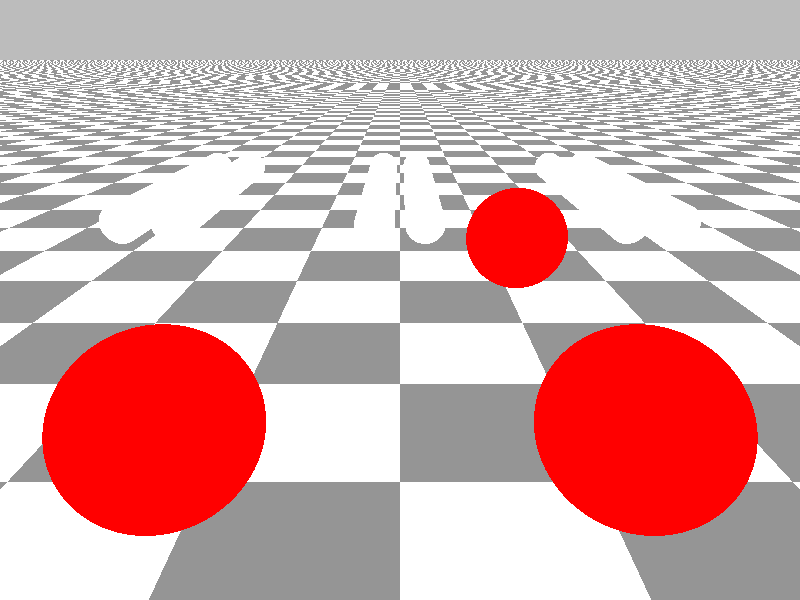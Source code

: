 #version 3.7;

#include "colors.inc"
#include "shapes.inc"

#local debugMode = 1;
#if (debugMode)
    global_settings {
        assumed_gamma 1
    }
#end

// ----------------------------------------
// Lamp
// ----------------------------------------

#macro Lamp(length, lampRadius, status)
    #local gap = 0.02;
    #local LampBody = union {
        cylinder {
            <-lampRadius - gap/2, 0, -length/2>,
            <-lampRadius - gap/2, 0, length/2>,
            lampRadius
        }

        cylinder {
            <lampRadius + gap/2, 0, -length/2>,
            <lampRadius + gap/2, 0, length/2>,
            lampRadius
        }

        pigment { White }

        finish {
            #if (status)
                ambient 1
            #end
        }
    }

    #if (status)
        light_source {
            <0, 0, 0> color White
            looks_like { LampBody }
        }
    #else
        object { LampBody }
    #end
#end

// ----------------------------------------
// Scene
// ----------------------------------------

#if (debugMode)
    camera {
      location <0, 1, -1.5>
      look_at <0, 0, 1>
    }

    background { White * 0.5 }

    //light_source { <-1, 2, -2> color White }

    plane {
        y, -1
        texture {
            pigment { checker rgb<0.3, 0.3, 0.3> White }
        }
    }

    object {
        Lamp(0.7, 0.04, 1)
        //rotate y * 90
        translate <-0.5, 0.7, 0>
    }

    object {
        Lamp(0.7, 0.04, 0)
        //rotate y * 90
        translate <0, 0.7, 0>
    }

    object {
        Lamp(0.7, 0.04, 1)
        //rotate y * 90
        translate <0.5, 0.7, 0>
    }

    sphere {
        <-0.7, 0, 0>, 0.3
        pigment { Red }
    }

    sphere {
        <0.7, 0, 0>, 0.3
        pigment { Red }
    }

    sphere {
        <0.7, 0, 2>, 0.3
        pigment { Red }
    }
#end
